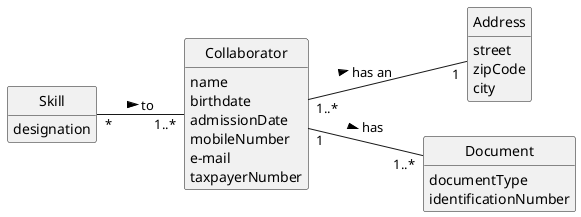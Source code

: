 @startuml
skinparam monochrome true
skinparam packageStyle rectangle
skinparam shadowing false

skinparam classAttributeIconSize 0
left to right direction

hide circle
hide methods


class Skill {
    designation
}

class Collaborator {
    name
    birthdate
    admissionDate
    mobileNumber
    e-mail
    taxpayerNumber
}

'class Person {
'    name
'    birthdate
'    contactMobile
'    email
 '   taxpayerNumber
'}

class Address{
    street
    zipCode
    city
}

class Document{
    documentType
    identificationNumber
}

Collaborator "1..*"--"1" Address: has an >
Collaborator  "1"--"1..*"  Document: has >

Skill "*" -- "1..*" Collaborator : to >
@enduml
